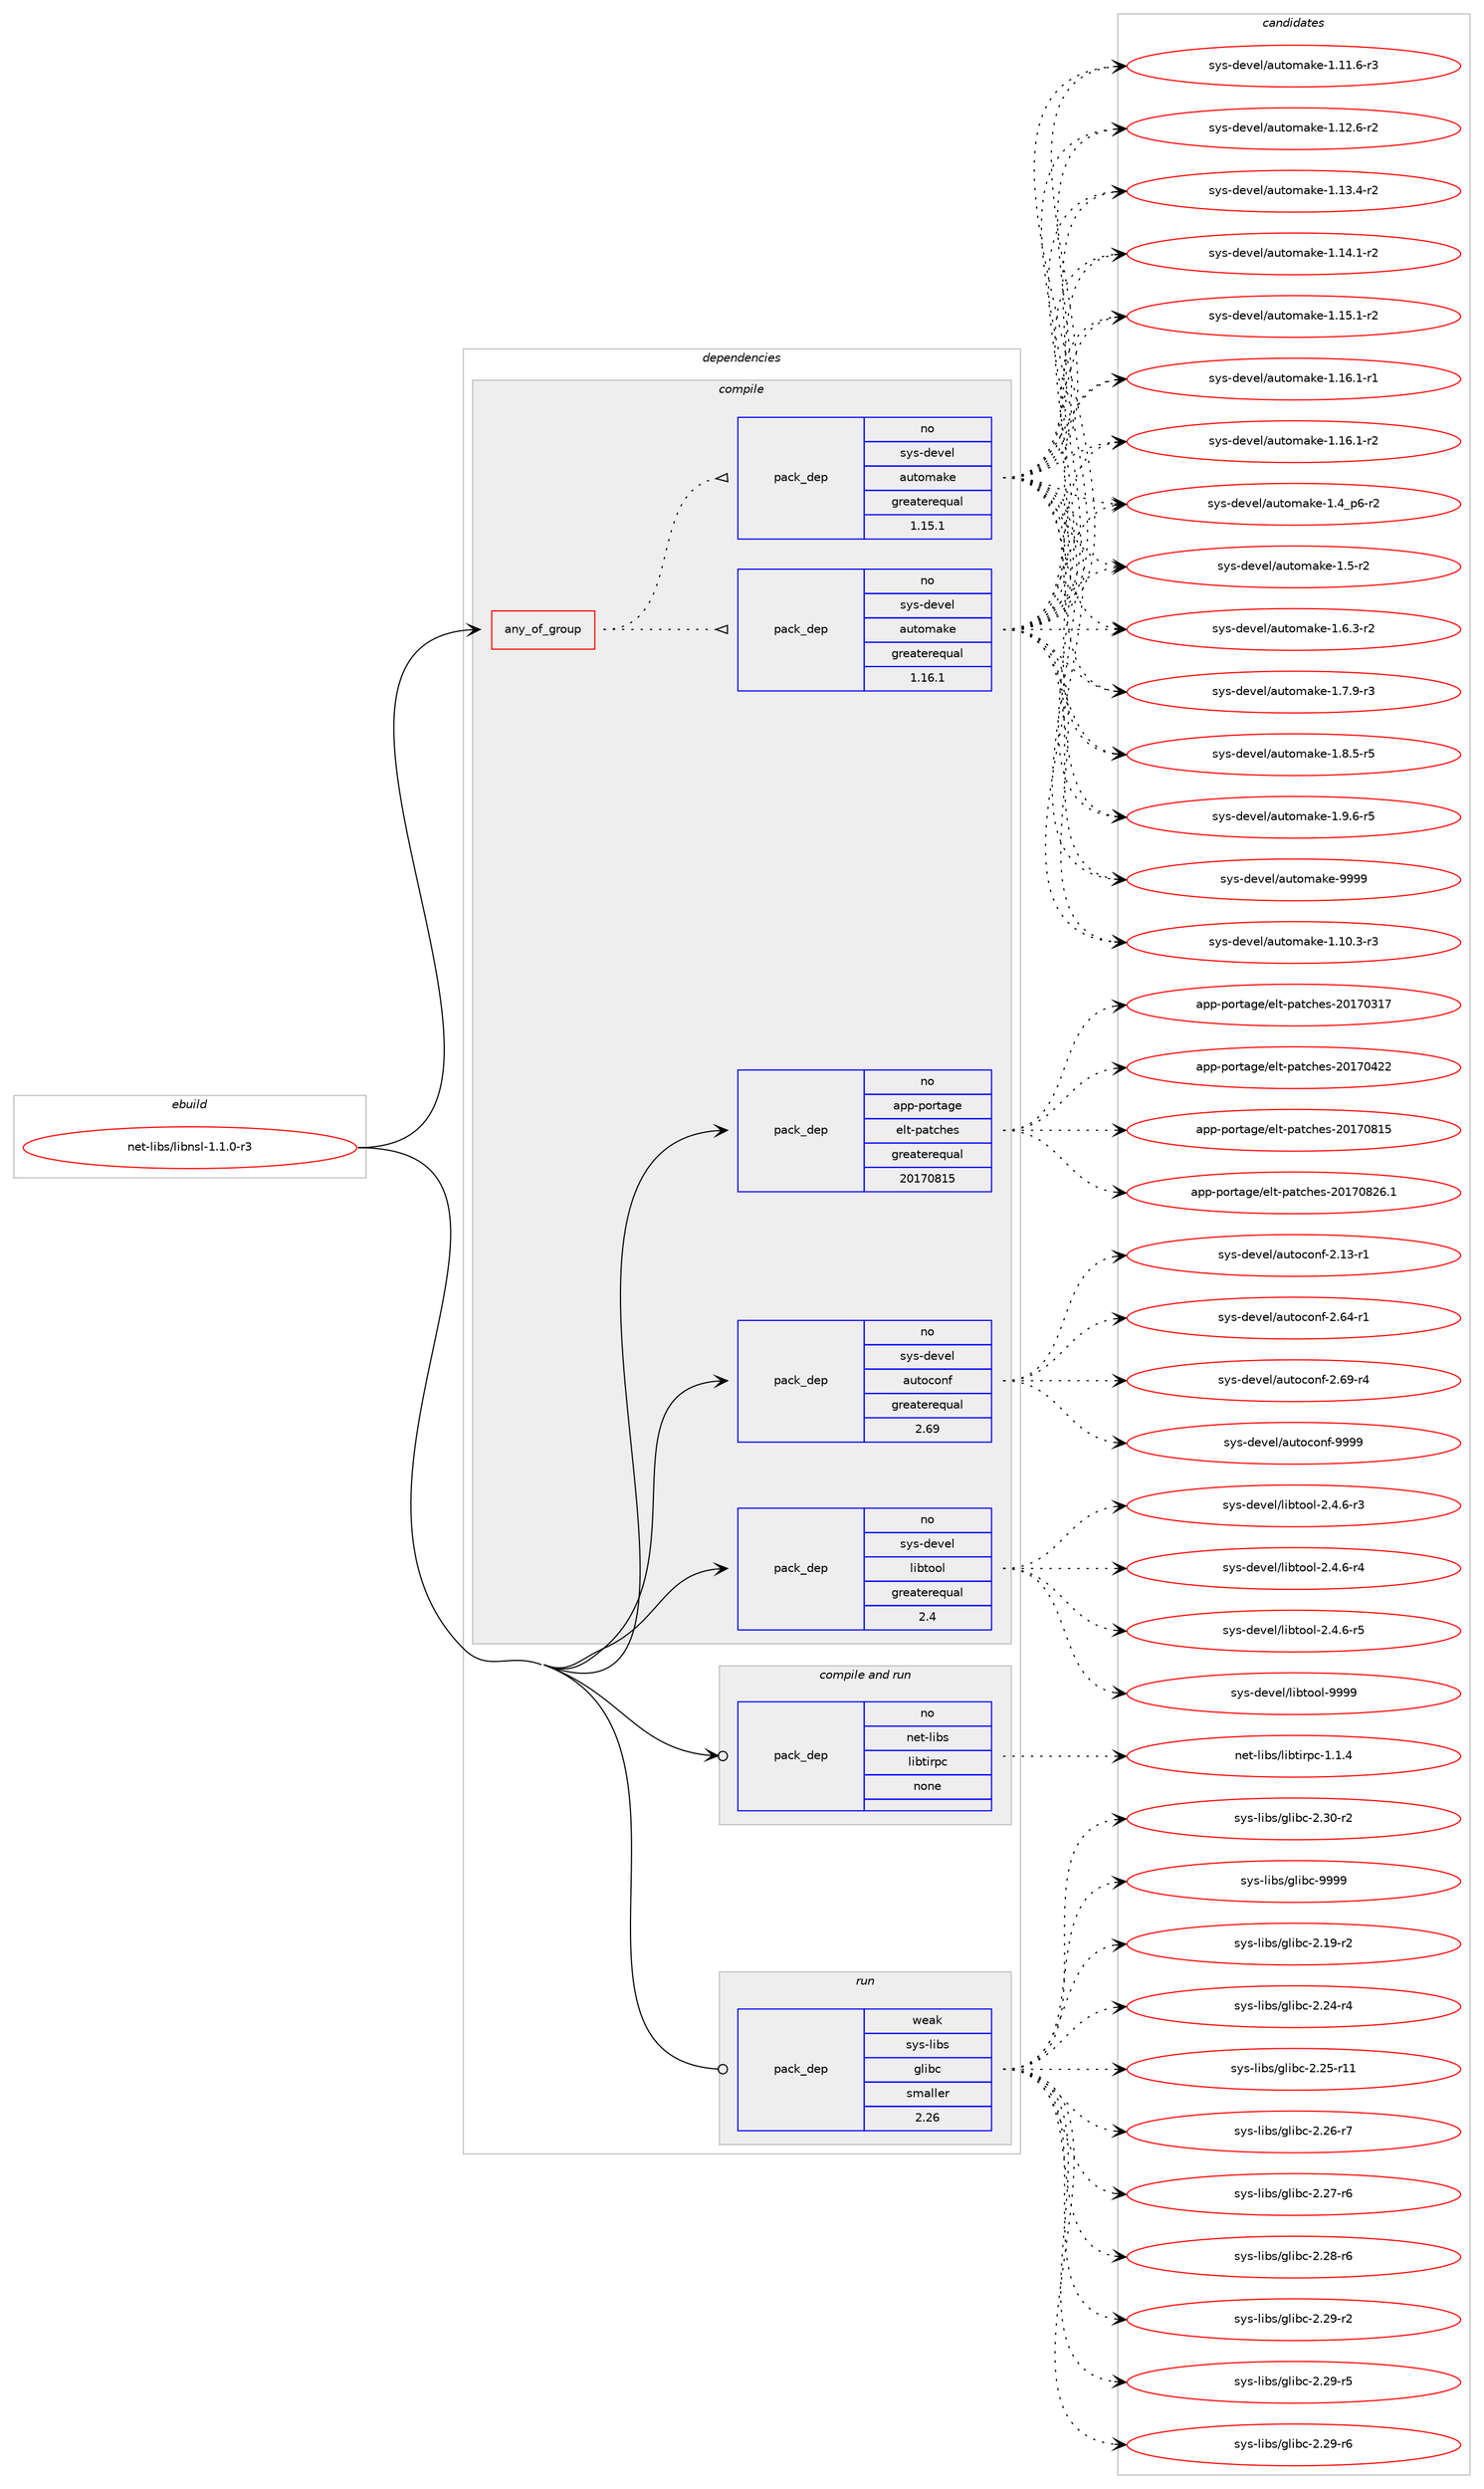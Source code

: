digraph prolog {

# *************
# Graph options
# *************

newrank=true;
concentrate=true;
compound=true;
graph [rankdir=LR,fontname=Helvetica,fontsize=10,ranksep=1.5];#, ranksep=2.5, nodesep=0.2];
edge  [arrowhead=vee];
node  [fontname=Helvetica,fontsize=10];

# **********
# The ebuild
# **********

subgraph cluster_leftcol {
color=gray;
rank=same;
label=<<i>ebuild</i>>;
id [label="net-libs/libnsl-1.1.0-r3", color=red, width=4, href="../net-libs/libnsl-1.1.0-r3.svg"];
}

# ****************
# The dependencies
# ****************

subgraph cluster_midcol {
color=gray;
label=<<i>dependencies</i>>;
subgraph cluster_compile {
fillcolor="#eeeeee";
style=filled;
label=<<i>compile</i>>;
subgraph any14023 {
dependency826976 [label=<<TABLE BORDER="0" CELLBORDER="1" CELLSPACING="0" CELLPADDING="4"><TR><TD CELLPADDING="10">any_of_group</TD></TR></TABLE>>, shape=none, color=red];subgraph pack610966 {
dependency826977 [label=<<TABLE BORDER="0" CELLBORDER="1" CELLSPACING="0" CELLPADDING="4" WIDTH="220"><TR><TD ROWSPAN="6" CELLPADDING="30">pack_dep</TD></TR><TR><TD WIDTH="110">no</TD></TR><TR><TD>sys-devel</TD></TR><TR><TD>automake</TD></TR><TR><TD>greaterequal</TD></TR><TR><TD>1.16.1</TD></TR></TABLE>>, shape=none, color=blue];
}
dependency826976:e -> dependency826977:w [weight=20,style="dotted",arrowhead="oinv"];
subgraph pack610967 {
dependency826978 [label=<<TABLE BORDER="0" CELLBORDER="1" CELLSPACING="0" CELLPADDING="4" WIDTH="220"><TR><TD ROWSPAN="6" CELLPADDING="30">pack_dep</TD></TR><TR><TD WIDTH="110">no</TD></TR><TR><TD>sys-devel</TD></TR><TR><TD>automake</TD></TR><TR><TD>greaterequal</TD></TR><TR><TD>1.15.1</TD></TR></TABLE>>, shape=none, color=blue];
}
dependency826976:e -> dependency826978:w [weight=20,style="dotted",arrowhead="oinv"];
}
id:e -> dependency826976:w [weight=20,style="solid",arrowhead="vee"];
subgraph pack610968 {
dependency826979 [label=<<TABLE BORDER="0" CELLBORDER="1" CELLSPACING="0" CELLPADDING="4" WIDTH="220"><TR><TD ROWSPAN="6" CELLPADDING="30">pack_dep</TD></TR><TR><TD WIDTH="110">no</TD></TR><TR><TD>app-portage</TD></TR><TR><TD>elt-patches</TD></TR><TR><TD>greaterequal</TD></TR><TR><TD>20170815</TD></TR></TABLE>>, shape=none, color=blue];
}
id:e -> dependency826979:w [weight=20,style="solid",arrowhead="vee"];
subgraph pack610969 {
dependency826980 [label=<<TABLE BORDER="0" CELLBORDER="1" CELLSPACING="0" CELLPADDING="4" WIDTH="220"><TR><TD ROWSPAN="6" CELLPADDING="30">pack_dep</TD></TR><TR><TD WIDTH="110">no</TD></TR><TR><TD>sys-devel</TD></TR><TR><TD>autoconf</TD></TR><TR><TD>greaterequal</TD></TR><TR><TD>2.69</TD></TR></TABLE>>, shape=none, color=blue];
}
id:e -> dependency826980:w [weight=20,style="solid",arrowhead="vee"];
subgraph pack610970 {
dependency826981 [label=<<TABLE BORDER="0" CELLBORDER="1" CELLSPACING="0" CELLPADDING="4" WIDTH="220"><TR><TD ROWSPAN="6" CELLPADDING="30">pack_dep</TD></TR><TR><TD WIDTH="110">no</TD></TR><TR><TD>sys-devel</TD></TR><TR><TD>libtool</TD></TR><TR><TD>greaterequal</TD></TR><TR><TD>2.4</TD></TR></TABLE>>, shape=none, color=blue];
}
id:e -> dependency826981:w [weight=20,style="solid",arrowhead="vee"];
}
subgraph cluster_compileandrun {
fillcolor="#eeeeee";
style=filled;
label=<<i>compile and run</i>>;
subgraph pack610971 {
dependency826982 [label=<<TABLE BORDER="0" CELLBORDER="1" CELLSPACING="0" CELLPADDING="4" WIDTH="220"><TR><TD ROWSPAN="6" CELLPADDING="30">pack_dep</TD></TR><TR><TD WIDTH="110">no</TD></TR><TR><TD>net-libs</TD></TR><TR><TD>libtirpc</TD></TR><TR><TD>none</TD></TR><TR><TD></TD></TR></TABLE>>, shape=none, color=blue];
}
id:e -> dependency826982:w [weight=20,style="solid",arrowhead="odotvee"];
}
subgraph cluster_run {
fillcolor="#eeeeee";
style=filled;
label=<<i>run</i>>;
subgraph pack610972 {
dependency826983 [label=<<TABLE BORDER="0" CELLBORDER="1" CELLSPACING="0" CELLPADDING="4" WIDTH="220"><TR><TD ROWSPAN="6" CELLPADDING="30">pack_dep</TD></TR><TR><TD WIDTH="110">weak</TD></TR><TR><TD>sys-libs</TD></TR><TR><TD>glibc</TD></TR><TR><TD>smaller</TD></TR><TR><TD>2.26</TD></TR></TABLE>>, shape=none, color=blue];
}
id:e -> dependency826983:w [weight=20,style="solid",arrowhead="odot"];
}
}

# **************
# The candidates
# **************

subgraph cluster_choices {
rank=same;
color=gray;
label=<<i>candidates</i>>;

subgraph choice610966 {
color=black;
nodesep=1;
choice11512111545100101118101108479711711611110997107101454946494846514511451 [label="sys-devel/automake-1.10.3-r3", color=red, width=4,href="../sys-devel/automake-1.10.3-r3.svg"];
choice11512111545100101118101108479711711611110997107101454946494946544511451 [label="sys-devel/automake-1.11.6-r3", color=red, width=4,href="../sys-devel/automake-1.11.6-r3.svg"];
choice11512111545100101118101108479711711611110997107101454946495046544511450 [label="sys-devel/automake-1.12.6-r2", color=red, width=4,href="../sys-devel/automake-1.12.6-r2.svg"];
choice11512111545100101118101108479711711611110997107101454946495146524511450 [label="sys-devel/automake-1.13.4-r2", color=red, width=4,href="../sys-devel/automake-1.13.4-r2.svg"];
choice11512111545100101118101108479711711611110997107101454946495246494511450 [label="sys-devel/automake-1.14.1-r2", color=red, width=4,href="../sys-devel/automake-1.14.1-r2.svg"];
choice11512111545100101118101108479711711611110997107101454946495346494511450 [label="sys-devel/automake-1.15.1-r2", color=red, width=4,href="../sys-devel/automake-1.15.1-r2.svg"];
choice11512111545100101118101108479711711611110997107101454946495446494511449 [label="sys-devel/automake-1.16.1-r1", color=red, width=4,href="../sys-devel/automake-1.16.1-r1.svg"];
choice11512111545100101118101108479711711611110997107101454946495446494511450 [label="sys-devel/automake-1.16.1-r2", color=red, width=4,href="../sys-devel/automake-1.16.1-r2.svg"];
choice115121115451001011181011084797117116111109971071014549465295112544511450 [label="sys-devel/automake-1.4_p6-r2", color=red, width=4,href="../sys-devel/automake-1.4_p6-r2.svg"];
choice11512111545100101118101108479711711611110997107101454946534511450 [label="sys-devel/automake-1.5-r2", color=red, width=4,href="../sys-devel/automake-1.5-r2.svg"];
choice115121115451001011181011084797117116111109971071014549465446514511450 [label="sys-devel/automake-1.6.3-r2", color=red, width=4,href="../sys-devel/automake-1.6.3-r2.svg"];
choice115121115451001011181011084797117116111109971071014549465546574511451 [label="sys-devel/automake-1.7.9-r3", color=red, width=4,href="../sys-devel/automake-1.7.9-r3.svg"];
choice115121115451001011181011084797117116111109971071014549465646534511453 [label="sys-devel/automake-1.8.5-r5", color=red, width=4,href="../sys-devel/automake-1.8.5-r5.svg"];
choice115121115451001011181011084797117116111109971071014549465746544511453 [label="sys-devel/automake-1.9.6-r5", color=red, width=4,href="../sys-devel/automake-1.9.6-r5.svg"];
choice115121115451001011181011084797117116111109971071014557575757 [label="sys-devel/automake-9999", color=red, width=4,href="../sys-devel/automake-9999.svg"];
dependency826977:e -> choice11512111545100101118101108479711711611110997107101454946494846514511451:w [style=dotted,weight="100"];
dependency826977:e -> choice11512111545100101118101108479711711611110997107101454946494946544511451:w [style=dotted,weight="100"];
dependency826977:e -> choice11512111545100101118101108479711711611110997107101454946495046544511450:w [style=dotted,weight="100"];
dependency826977:e -> choice11512111545100101118101108479711711611110997107101454946495146524511450:w [style=dotted,weight="100"];
dependency826977:e -> choice11512111545100101118101108479711711611110997107101454946495246494511450:w [style=dotted,weight="100"];
dependency826977:e -> choice11512111545100101118101108479711711611110997107101454946495346494511450:w [style=dotted,weight="100"];
dependency826977:e -> choice11512111545100101118101108479711711611110997107101454946495446494511449:w [style=dotted,weight="100"];
dependency826977:e -> choice11512111545100101118101108479711711611110997107101454946495446494511450:w [style=dotted,weight="100"];
dependency826977:e -> choice115121115451001011181011084797117116111109971071014549465295112544511450:w [style=dotted,weight="100"];
dependency826977:e -> choice11512111545100101118101108479711711611110997107101454946534511450:w [style=dotted,weight="100"];
dependency826977:e -> choice115121115451001011181011084797117116111109971071014549465446514511450:w [style=dotted,weight="100"];
dependency826977:e -> choice115121115451001011181011084797117116111109971071014549465546574511451:w [style=dotted,weight="100"];
dependency826977:e -> choice115121115451001011181011084797117116111109971071014549465646534511453:w [style=dotted,weight="100"];
dependency826977:e -> choice115121115451001011181011084797117116111109971071014549465746544511453:w [style=dotted,weight="100"];
dependency826977:e -> choice115121115451001011181011084797117116111109971071014557575757:w [style=dotted,weight="100"];
}
subgraph choice610967 {
color=black;
nodesep=1;
choice11512111545100101118101108479711711611110997107101454946494846514511451 [label="sys-devel/automake-1.10.3-r3", color=red, width=4,href="../sys-devel/automake-1.10.3-r3.svg"];
choice11512111545100101118101108479711711611110997107101454946494946544511451 [label="sys-devel/automake-1.11.6-r3", color=red, width=4,href="../sys-devel/automake-1.11.6-r3.svg"];
choice11512111545100101118101108479711711611110997107101454946495046544511450 [label="sys-devel/automake-1.12.6-r2", color=red, width=4,href="../sys-devel/automake-1.12.6-r2.svg"];
choice11512111545100101118101108479711711611110997107101454946495146524511450 [label="sys-devel/automake-1.13.4-r2", color=red, width=4,href="../sys-devel/automake-1.13.4-r2.svg"];
choice11512111545100101118101108479711711611110997107101454946495246494511450 [label="sys-devel/automake-1.14.1-r2", color=red, width=4,href="../sys-devel/automake-1.14.1-r2.svg"];
choice11512111545100101118101108479711711611110997107101454946495346494511450 [label="sys-devel/automake-1.15.1-r2", color=red, width=4,href="../sys-devel/automake-1.15.1-r2.svg"];
choice11512111545100101118101108479711711611110997107101454946495446494511449 [label="sys-devel/automake-1.16.1-r1", color=red, width=4,href="../sys-devel/automake-1.16.1-r1.svg"];
choice11512111545100101118101108479711711611110997107101454946495446494511450 [label="sys-devel/automake-1.16.1-r2", color=red, width=4,href="../sys-devel/automake-1.16.1-r2.svg"];
choice115121115451001011181011084797117116111109971071014549465295112544511450 [label="sys-devel/automake-1.4_p6-r2", color=red, width=4,href="../sys-devel/automake-1.4_p6-r2.svg"];
choice11512111545100101118101108479711711611110997107101454946534511450 [label="sys-devel/automake-1.5-r2", color=red, width=4,href="../sys-devel/automake-1.5-r2.svg"];
choice115121115451001011181011084797117116111109971071014549465446514511450 [label="sys-devel/automake-1.6.3-r2", color=red, width=4,href="../sys-devel/automake-1.6.3-r2.svg"];
choice115121115451001011181011084797117116111109971071014549465546574511451 [label="sys-devel/automake-1.7.9-r3", color=red, width=4,href="../sys-devel/automake-1.7.9-r3.svg"];
choice115121115451001011181011084797117116111109971071014549465646534511453 [label="sys-devel/automake-1.8.5-r5", color=red, width=4,href="../sys-devel/automake-1.8.5-r5.svg"];
choice115121115451001011181011084797117116111109971071014549465746544511453 [label="sys-devel/automake-1.9.6-r5", color=red, width=4,href="../sys-devel/automake-1.9.6-r5.svg"];
choice115121115451001011181011084797117116111109971071014557575757 [label="sys-devel/automake-9999", color=red, width=4,href="../sys-devel/automake-9999.svg"];
dependency826978:e -> choice11512111545100101118101108479711711611110997107101454946494846514511451:w [style=dotted,weight="100"];
dependency826978:e -> choice11512111545100101118101108479711711611110997107101454946494946544511451:w [style=dotted,weight="100"];
dependency826978:e -> choice11512111545100101118101108479711711611110997107101454946495046544511450:w [style=dotted,weight="100"];
dependency826978:e -> choice11512111545100101118101108479711711611110997107101454946495146524511450:w [style=dotted,weight="100"];
dependency826978:e -> choice11512111545100101118101108479711711611110997107101454946495246494511450:w [style=dotted,weight="100"];
dependency826978:e -> choice11512111545100101118101108479711711611110997107101454946495346494511450:w [style=dotted,weight="100"];
dependency826978:e -> choice11512111545100101118101108479711711611110997107101454946495446494511449:w [style=dotted,weight="100"];
dependency826978:e -> choice11512111545100101118101108479711711611110997107101454946495446494511450:w [style=dotted,weight="100"];
dependency826978:e -> choice115121115451001011181011084797117116111109971071014549465295112544511450:w [style=dotted,weight="100"];
dependency826978:e -> choice11512111545100101118101108479711711611110997107101454946534511450:w [style=dotted,weight="100"];
dependency826978:e -> choice115121115451001011181011084797117116111109971071014549465446514511450:w [style=dotted,weight="100"];
dependency826978:e -> choice115121115451001011181011084797117116111109971071014549465546574511451:w [style=dotted,weight="100"];
dependency826978:e -> choice115121115451001011181011084797117116111109971071014549465646534511453:w [style=dotted,weight="100"];
dependency826978:e -> choice115121115451001011181011084797117116111109971071014549465746544511453:w [style=dotted,weight="100"];
dependency826978:e -> choice115121115451001011181011084797117116111109971071014557575757:w [style=dotted,weight="100"];
}
subgraph choice610968 {
color=black;
nodesep=1;
choice97112112451121111141169710310147101108116451129711699104101115455048495548514955 [label="app-portage/elt-patches-20170317", color=red, width=4,href="../app-portage/elt-patches-20170317.svg"];
choice97112112451121111141169710310147101108116451129711699104101115455048495548525050 [label="app-portage/elt-patches-20170422", color=red, width=4,href="../app-portage/elt-patches-20170422.svg"];
choice97112112451121111141169710310147101108116451129711699104101115455048495548564953 [label="app-portage/elt-patches-20170815", color=red, width=4,href="../app-portage/elt-patches-20170815.svg"];
choice971121124511211111411697103101471011081164511297116991041011154550484955485650544649 [label="app-portage/elt-patches-20170826.1", color=red, width=4,href="../app-portage/elt-patches-20170826.1.svg"];
dependency826979:e -> choice97112112451121111141169710310147101108116451129711699104101115455048495548514955:w [style=dotted,weight="100"];
dependency826979:e -> choice97112112451121111141169710310147101108116451129711699104101115455048495548525050:w [style=dotted,weight="100"];
dependency826979:e -> choice97112112451121111141169710310147101108116451129711699104101115455048495548564953:w [style=dotted,weight="100"];
dependency826979:e -> choice971121124511211111411697103101471011081164511297116991041011154550484955485650544649:w [style=dotted,weight="100"];
}
subgraph choice610969 {
color=black;
nodesep=1;
choice1151211154510010111810110847971171161119911111010245504649514511449 [label="sys-devel/autoconf-2.13-r1", color=red, width=4,href="../sys-devel/autoconf-2.13-r1.svg"];
choice1151211154510010111810110847971171161119911111010245504654524511449 [label="sys-devel/autoconf-2.64-r1", color=red, width=4,href="../sys-devel/autoconf-2.64-r1.svg"];
choice1151211154510010111810110847971171161119911111010245504654574511452 [label="sys-devel/autoconf-2.69-r4", color=red, width=4,href="../sys-devel/autoconf-2.69-r4.svg"];
choice115121115451001011181011084797117116111991111101024557575757 [label="sys-devel/autoconf-9999", color=red, width=4,href="../sys-devel/autoconf-9999.svg"];
dependency826980:e -> choice1151211154510010111810110847971171161119911111010245504649514511449:w [style=dotted,weight="100"];
dependency826980:e -> choice1151211154510010111810110847971171161119911111010245504654524511449:w [style=dotted,weight="100"];
dependency826980:e -> choice1151211154510010111810110847971171161119911111010245504654574511452:w [style=dotted,weight="100"];
dependency826980:e -> choice115121115451001011181011084797117116111991111101024557575757:w [style=dotted,weight="100"];
}
subgraph choice610970 {
color=black;
nodesep=1;
choice1151211154510010111810110847108105981161111111084550465246544511451 [label="sys-devel/libtool-2.4.6-r3", color=red, width=4,href="../sys-devel/libtool-2.4.6-r3.svg"];
choice1151211154510010111810110847108105981161111111084550465246544511452 [label="sys-devel/libtool-2.4.6-r4", color=red, width=4,href="../sys-devel/libtool-2.4.6-r4.svg"];
choice1151211154510010111810110847108105981161111111084550465246544511453 [label="sys-devel/libtool-2.4.6-r5", color=red, width=4,href="../sys-devel/libtool-2.4.6-r5.svg"];
choice1151211154510010111810110847108105981161111111084557575757 [label="sys-devel/libtool-9999", color=red, width=4,href="../sys-devel/libtool-9999.svg"];
dependency826981:e -> choice1151211154510010111810110847108105981161111111084550465246544511451:w [style=dotted,weight="100"];
dependency826981:e -> choice1151211154510010111810110847108105981161111111084550465246544511452:w [style=dotted,weight="100"];
dependency826981:e -> choice1151211154510010111810110847108105981161111111084550465246544511453:w [style=dotted,weight="100"];
dependency826981:e -> choice1151211154510010111810110847108105981161111111084557575757:w [style=dotted,weight="100"];
}
subgraph choice610971 {
color=black;
nodesep=1;
choice1101011164510810598115471081059811610511411299454946494652 [label="net-libs/libtirpc-1.1.4", color=red, width=4,href="../net-libs/libtirpc-1.1.4.svg"];
dependency826982:e -> choice1101011164510810598115471081059811610511411299454946494652:w [style=dotted,weight="100"];
}
subgraph choice610972 {
color=black;
nodesep=1;
choice115121115451081059811547103108105989945504649574511450 [label="sys-libs/glibc-2.19-r2", color=red, width=4,href="../sys-libs/glibc-2.19-r2.svg"];
choice115121115451081059811547103108105989945504650524511452 [label="sys-libs/glibc-2.24-r4", color=red, width=4,href="../sys-libs/glibc-2.24-r4.svg"];
choice11512111545108105981154710310810598994550465053451144949 [label="sys-libs/glibc-2.25-r11", color=red, width=4,href="../sys-libs/glibc-2.25-r11.svg"];
choice115121115451081059811547103108105989945504650544511455 [label="sys-libs/glibc-2.26-r7", color=red, width=4,href="../sys-libs/glibc-2.26-r7.svg"];
choice115121115451081059811547103108105989945504650554511454 [label="sys-libs/glibc-2.27-r6", color=red, width=4,href="../sys-libs/glibc-2.27-r6.svg"];
choice115121115451081059811547103108105989945504650564511454 [label="sys-libs/glibc-2.28-r6", color=red, width=4,href="../sys-libs/glibc-2.28-r6.svg"];
choice115121115451081059811547103108105989945504650574511450 [label="sys-libs/glibc-2.29-r2", color=red, width=4,href="../sys-libs/glibc-2.29-r2.svg"];
choice115121115451081059811547103108105989945504650574511453 [label="sys-libs/glibc-2.29-r5", color=red, width=4,href="../sys-libs/glibc-2.29-r5.svg"];
choice115121115451081059811547103108105989945504650574511454 [label="sys-libs/glibc-2.29-r6", color=red, width=4,href="../sys-libs/glibc-2.29-r6.svg"];
choice115121115451081059811547103108105989945504651484511450 [label="sys-libs/glibc-2.30-r2", color=red, width=4,href="../sys-libs/glibc-2.30-r2.svg"];
choice11512111545108105981154710310810598994557575757 [label="sys-libs/glibc-9999", color=red, width=4,href="../sys-libs/glibc-9999.svg"];
dependency826983:e -> choice115121115451081059811547103108105989945504649574511450:w [style=dotted,weight="100"];
dependency826983:e -> choice115121115451081059811547103108105989945504650524511452:w [style=dotted,weight="100"];
dependency826983:e -> choice11512111545108105981154710310810598994550465053451144949:w [style=dotted,weight="100"];
dependency826983:e -> choice115121115451081059811547103108105989945504650544511455:w [style=dotted,weight="100"];
dependency826983:e -> choice115121115451081059811547103108105989945504650554511454:w [style=dotted,weight="100"];
dependency826983:e -> choice115121115451081059811547103108105989945504650564511454:w [style=dotted,weight="100"];
dependency826983:e -> choice115121115451081059811547103108105989945504650574511450:w [style=dotted,weight="100"];
dependency826983:e -> choice115121115451081059811547103108105989945504650574511453:w [style=dotted,weight="100"];
dependency826983:e -> choice115121115451081059811547103108105989945504650574511454:w [style=dotted,weight="100"];
dependency826983:e -> choice115121115451081059811547103108105989945504651484511450:w [style=dotted,weight="100"];
dependency826983:e -> choice11512111545108105981154710310810598994557575757:w [style=dotted,weight="100"];
}
}

}
